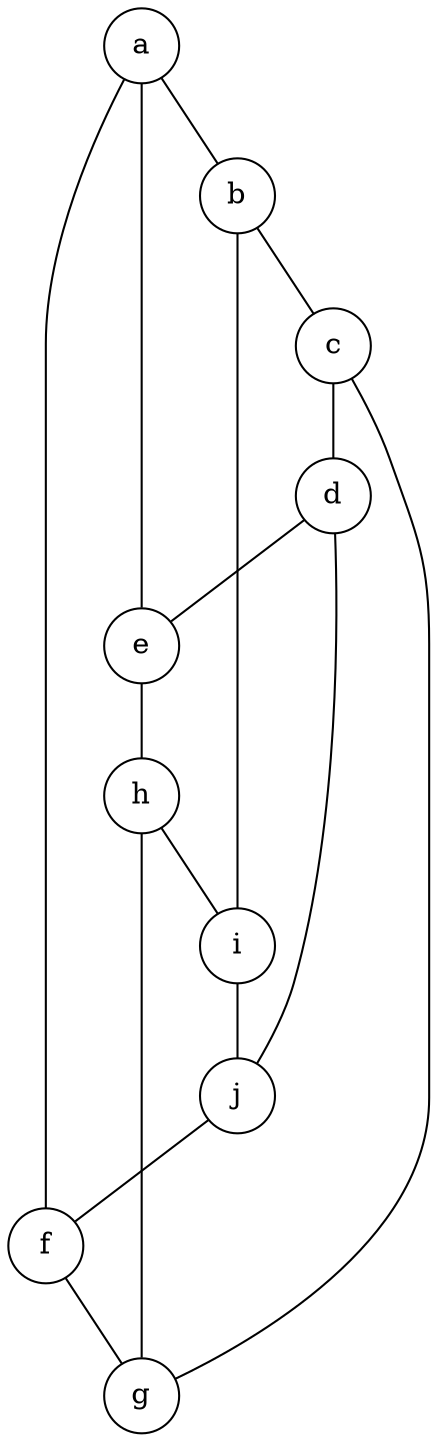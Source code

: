 graph 
{ 
	node [shape = "circle"]	
	a [ pos = "0,4!"];
	b [ pos = "-3,2!"];
	c [ pos = "-1,0!"];
	d [ pos = "1,0!"];
	e [ pos = "3,2!"];

	a -- b -- c -- d -- e -- a;
	f -- g -- h -- i -- j -- f;
	a -- f;
	b -- i;
	c -- g;
	d -- j;
	e -- h;
	
}
